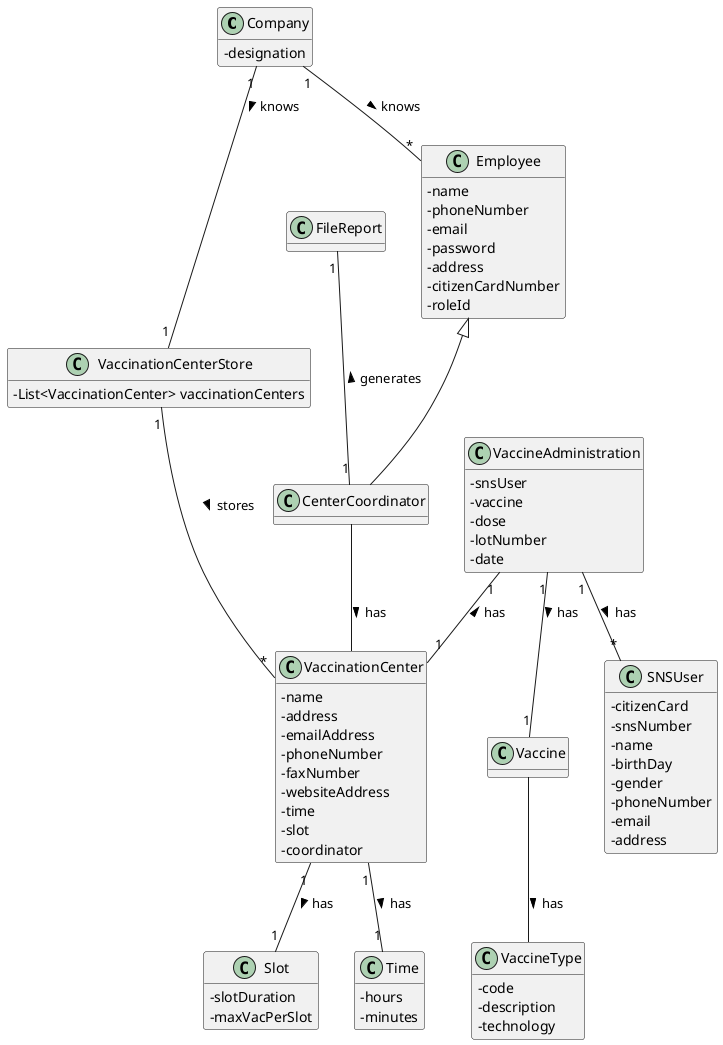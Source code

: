 @startuml US15_DM
hide methods
skinparam classAttributeIconSize 0

class Company {
  -designation
}

class CenterCoordinator {}

class Employee {
  -name
  -phoneNumber
  -email
  -password
  -address
  -citizenCardNumber
  -roleId
}

class VaccinationCenter{
  -name
  -address
  -emailAddress
  -phoneNumber
  -faxNumber
  -websiteAddress
  -time
  -slot
  -coordinator
}

class VaccinationCenterStore {
  -List<VaccinationCenter> vaccinationCenters
}

class Time {
  -hours
  -minutes
}

class Slot {
  -slotDuration
  -maxVacPerSlot
}

class VaccineAdministration {
  -snsUser
  -vaccine
  -dose
  -lotNumber
  -date
}

class SNSUser {
  - citizenCard
  - snsNumber
  - name
  - birthDay
  - gender
  - phoneNumber
  - email
  - address
}

class FileReport {}

class Vaccine {}

class VaccineType {
  -code 
  -description
  -technology
}

Company "1" -- "*" Employee : knows >
Employee <|-- CenterCoordinator
CenterCoordinator -- VaccinationCenter : has >
VaccinationCenter "1" -- "1" Time : has >
VaccinationCenter "1"-- "1" Slot : has >
VaccinationCenterStore "1" -- "*" VaccinationCenter : stores >
Company "1" -- "1" VaccinationCenterStore : knows >
FileReport "1" -- "1" CenterCoordinator : generates <
VaccineAdministration "1" -- "1" VaccinationCenter : has <
VaccineAdministration "1" -- "*" SNSUser : has >
VaccineAdministration "1" -- "1" Vaccine : has > 
Vaccine -- VaccineType : has >

@enduml